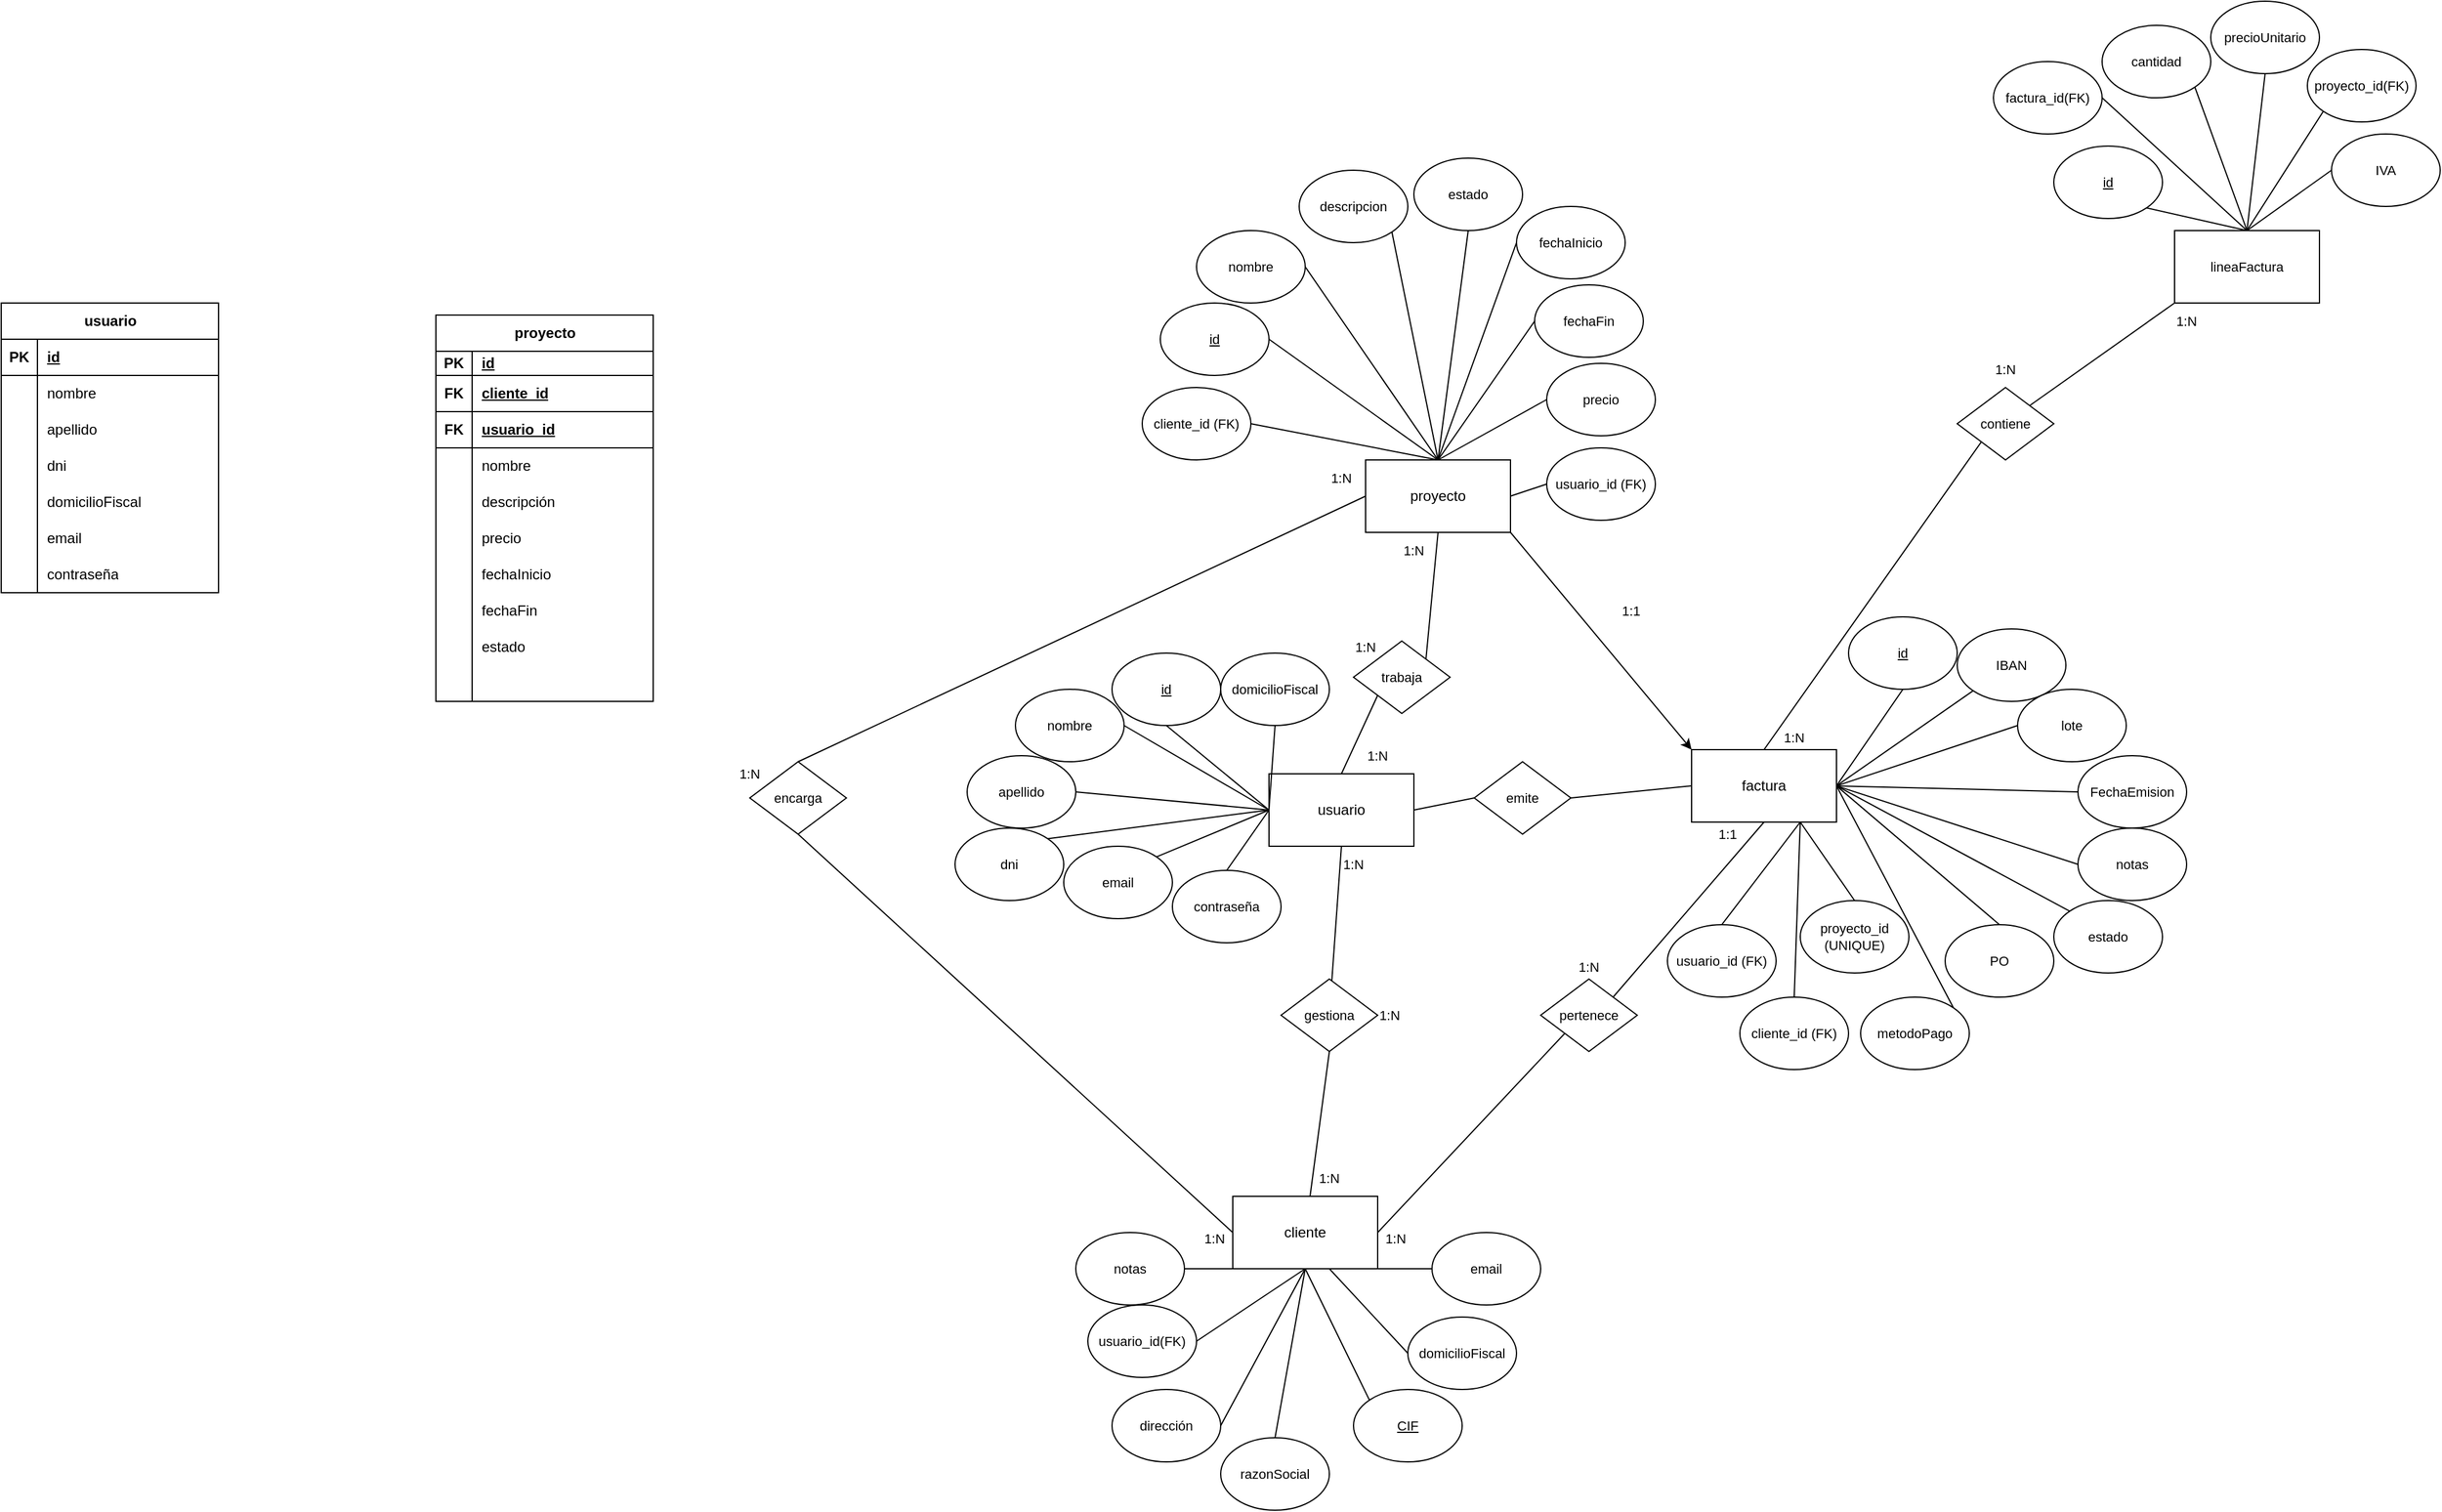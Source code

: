 <mxfile version="26.2.12">
  <diagram name="Página-1" id="tg1bXKzL8WJqyr-fZuM9">
    <mxGraphModel dx="3624" dy="2412" grid="1" gridSize="10" guides="1" tooltips="1" connect="1" arrows="1" fold="1" page="1" pageScale="1" pageWidth="827" pageHeight="1169" math="0" shadow="0">
      <root>
        <mxCell id="0" />
        <mxCell id="1" parent="0" />
        <mxCell id="wySccEfFA6jnKbdL9FhE-13" style="edgeStyle=none;shape=connector;rounded=0;orthogonalLoop=1;jettySize=auto;html=1;exitX=1;exitY=0;exitDx=0;exitDy=0;entryX=0;entryY=1;entryDx=0;entryDy=0;strokeColor=default;align=center;verticalAlign=middle;fontFamily=Helvetica;fontSize=11;fontColor=default;labelBackgroundColor=default;startFill=0;endArrow=none;" parent="1" source="wySccEfFA6jnKbdL9FhE-22" target="wySccEfFA6jnKbdL9FhE-12" edge="1">
          <mxGeometry relative="1" as="geometry" />
        </mxCell>
        <mxCell id="wySccEfFA6jnKbdL9FhE-77" style="edgeStyle=none;shape=connector;rounded=0;orthogonalLoop=1;jettySize=auto;html=1;exitX=0.5;exitY=0;exitDx=0;exitDy=0;entryX=0;entryY=1;entryDx=0;entryDy=0;strokeColor=default;align=center;verticalAlign=middle;fontFamily=Helvetica;fontSize=11;fontColor=default;labelBackgroundColor=default;startFill=0;endArrow=none;" parent="1" source="wySccEfFA6jnKbdL9FhE-1" target="wySccEfFA6jnKbdL9FhE-22" edge="1">
          <mxGeometry relative="1" as="geometry" />
        </mxCell>
        <mxCell id="wySccEfFA6jnKbdL9FhE-1" value="factura" style="rounded=0;whiteSpace=wrap;html=1;" parent="1" vertex="1">
          <mxGeometry x="480" y="170" width="120" height="60" as="geometry" />
        </mxCell>
        <mxCell id="vaAx-fihg_zt32gnWL-s-7" style="edgeStyle=none;shape=connector;rounded=0;orthogonalLoop=1;jettySize=auto;html=1;exitX=0.5;exitY=1;exitDx=0;exitDy=0;entryX=1;entryY=0.5;entryDx=0;entryDy=0;strokeColor=default;align=center;verticalAlign=middle;fontFamily=Helvetica;fontSize=11;fontColor=default;labelBackgroundColor=default;startFill=0;endArrow=none;" parent="1" source="wySccEfFA6jnKbdL9FhE-2" target="vaAx-fihg_zt32gnWL-s-5" edge="1">
          <mxGeometry relative="1" as="geometry" />
        </mxCell>
        <mxCell id="wySccEfFA6jnKbdL9FhE-2" value="cliente" style="rounded=0;whiteSpace=wrap;html=1;" parent="1" vertex="1">
          <mxGeometry x="100" y="540" width="120" height="60" as="geometry" />
        </mxCell>
        <mxCell id="wySccEfFA6jnKbdL9FhE-5" style="rounded=0;orthogonalLoop=1;jettySize=auto;html=1;exitX=1;exitY=0.5;exitDx=0;exitDy=0;entryX=0;entryY=0.5;entryDx=0;entryDy=0;endArrow=none;startFill=0;" parent="1" source="wySccEfFA6jnKbdL9FhE-17" target="wySccEfFA6jnKbdL9FhE-1" edge="1">
          <mxGeometry relative="1" as="geometry" />
        </mxCell>
        <mxCell id="wySccEfFA6jnKbdL9FhE-6" style="edgeStyle=none;shape=connector;rounded=0;orthogonalLoop=1;jettySize=auto;html=1;exitX=0.5;exitY=1;exitDx=0;exitDy=0;strokeColor=default;align=center;verticalAlign=middle;fontFamily=Helvetica;fontSize=11;fontColor=default;labelBackgroundColor=default;startFill=0;endArrow=none;" parent="1" source="wySccEfFA6jnKbdL9FhE-25" target="wySccEfFA6jnKbdL9FhE-2" edge="1">
          <mxGeometry relative="1" as="geometry" />
        </mxCell>
        <mxCell id="wySccEfFA6jnKbdL9FhE-3" value="usuario" style="rounded=0;whiteSpace=wrap;html=1;" parent="1" vertex="1">
          <mxGeometry x="130" y="190" width="120" height="60" as="geometry" />
        </mxCell>
        <mxCell id="wySccEfFA6jnKbdL9FhE-38" style="edgeStyle=none;shape=connector;rounded=0;orthogonalLoop=1;jettySize=auto;html=1;exitX=0.5;exitY=1;exitDx=0;exitDy=0;entryX=1;entryY=0;entryDx=0;entryDy=0;strokeColor=default;align=center;verticalAlign=middle;fontFamily=Helvetica;fontSize=11;fontColor=default;labelBackgroundColor=default;startFill=0;endArrow=none;" parent="1" source="wySccEfFA6jnKbdL9FhE-4" target="wySccEfFA6jnKbdL9FhE-27" edge="1">
          <mxGeometry relative="1" as="geometry" />
        </mxCell>
        <mxCell id="vaAx-fihg_zt32gnWL-s-1" style="rounded=0;orthogonalLoop=1;jettySize=auto;html=1;exitX=1;exitY=1;exitDx=0;exitDy=0;entryX=0;entryY=0;entryDx=0;entryDy=0;" parent="1" source="wySccEfFA6jnKbdL9FhE-4" target="wySccEfFA6jnKbdL9FhE-1" edge="1">
          <mxGeometry relative="1" as="geometry" />
        </mxCell>
        <mxCell id="vaAx-fihg_zt32gnWL-s-10" style="edgeStyle=none;shape=connector;rounded=0;orthogonalLoop=1;jettySize=auto;html=1;exitX=0.5;exitY=0;exitDx=0;exitDy=0;entryX=1;entryY=0.5;entryDx=0;entryDy=0;strokeColor=default;align=center;verticalAlign=middle;fontFamily=Helvetica;fontSize=11;fontColor=default;labelBackgroundColor=default;startFill=0;endArrow=none;" parent="1" source="wySccEfFA6jnKbdL9FhE-4" target="vaAx-fihg_zt32gnWL-s-8" edge="1">
          <mxGeometry relative="1" as="geometry" />
        </mxCell>
        <mxCell id="vaAx-fihg_zt32gnWL-s-12" style="edgeStyle=none;shape=connector;rounded=0;orthogonalLoop=1;jettySize=auto;html=1;exitX=1;exitY=0.5;exitDx=0;exitDy=0;entryX=0;entryY=0.5;entryDx=0;entryDy=0;strokeColor=default;align=center;verticalAlign=middle;fontFamily=Helvetica;fontSize=11;fontColor=default;labelBackgroundColor=default;startFill=0;endArrow=none;" parent="1" source="wySccEfFA6jnKbdL9FhE-4" target="vaAx-fihg_zt32gnWL-s-11" edge="1">
          <mxGeometry relative="1" as="geometry" />
        </mxCell>
        <mxCell id="wySccEfFA6jnKbdL9FhE-4" value="proyecto" style="rounded=0;whiteSpace=wrap;html=1;" parent="1" vertex="1">
          <mxGeometry x="210" y="-70" width="120" height="60" as="geometry" />
        </mxCell>
        <mxCell id="wySccEfFA6jnKbdL9FhE-12" value="lineaFactura" style="rounded=0;whiteSpace=wrap;html=1;fontFamily=Helvetica;fontSize=11;fontColor=default;labelBackgroundColor=default;" parent="1" vertex="1">
          <mxGeometry x="880" y="-260" width="120" height="60" as="geometry" />
        </mxCell>
        <mxCell id="wySccEfFA6jnKbdL9FhE-23" style="edgeStyle=none;shape=connector;rounded=0;orthogonalLoop=1;jettySize=auto;html=1;exitX=0.5;exitY=0;exitDx=0;exitDy=0;entryX=0;entryY=0.5;entryDx=0;entryDy=0;strokeColor=default;align=center;verticalAlign=middle;fontFamily=Helvetica;fontSize=11;fontColor=default;labelBackgroundColor=default;startFill=0;endArrow=none;" parent="1" source="wySccEfFA6jnKbdL9FhE-20" target="wySccEfFA6jnKbdL9FhE-4" edge="1">
          <mxGeometry relative="1" as="geometry" />
        </mxCell>
        <mxCell id="wySccEfFA6jnKbdL9FhE-24" style="edgeStyle=none;shape=connector;rounded=0;orthogonalLoop=1;jettySize=auto;html=1;exitX=0.5;exitY=1;exitDx=0;exitDy=0;entryX=0;entryY=0.5;entryDx=0;entryDy=0;strokeColor=default;align=center;verticalAlign=middle;fontFamily=Helvetica;fontSize=11;fontColor=default;labelBackgroundColor=default;startFill=0;endArrow=none;" parent="1" source="wySccEfFA6jnKbdL9FhE-20" target="wySccEfFA6jnKbdL9FhE-2" edge="1">
          <mxGeometry relative="1" as="geometry" />
        </mxCell>
        <mxCell id="wySccEfFA6jnKbdL9FhE-20" value="encarga" style="rhombus;whiteSpace=wrap;html=1;fontFamily=Helvetica;fontSize=11;fontColor=default;labelBackgroundColor=default;" parent="1" vertex="1">
          <mxGeometry x="-300" y="180" width="80" height="60" as="geometry" />
        </mxCell>
        <mxCell id="wySccEfFA6jnKbdL9FhE-26" value="" style="edgeStyle=none;shape=connector;rounded=0;orthogonalLoop=1;jettySize=auto;html=1;exitX=0.5;exitY=1;exitDx=0;exitDy=0;strokeColor=default;align=center;verticalAlign=middle;fontFamily=Helvetica;fontSize=11;fontColor=default;labelBackgroundColor=default;startFill=0;endArrow=none;" parent="1" source="wySccEfFA6jnKbdL9FhE-3" target="wySccEfFA6jnKbdL9FhE-25" edge="1">
          <mxGeometry relative="1" as="geometry">
            <mxPoint x="220" y="210" as="sourcePoint" />
            <mxPoint x="159" y="420" as="targetPoint" />
          </mxGeometry>
        </mxCell>
        <mxCell id="wySccEfFA6jnKbdL9FhE-25" value="gestiona" style="rhombus;whiteSpace=wrap;html=1;fontFamily=Helvetica;fontSize=11;fontColor=default;labelBackgroundColor=default;" parent="1" vertex="1">
          <mxGeometry x="140" y="360" width="80" height="60" as="geometry" />
        </mxCell>
        <mxCell id="wySccEfFA6jnKbdL9FhE-39" style="edgeStyle=none;shape=connector;rounded=0;orthogonalLoop=1;jettySize=auto;html=1;exitX=0;exitY=1;exitDx=0;exitDy=0;entryX=0.5;entryY=0;entryDx=0;entryDy=0;strokeColor=default;align=center;verticalAlign=middle;fontFamily=Helvetica;fontSize=11;fontColor=default;labelBackgroundColor=default;startFill=0;endArrow=none;" parent="1" source="wySccEfFA6jnKbdL9FhE-27" target="wySccEfFA6jnKbdL9FhE-3" edge="1">
          <mxGeometry relative="1" as="geometry" />
        </mxCell>
        <mxCell id="wySccEfFA6jnKbdL9FhE-27" value="trabaja" style="rhombus;whiteSpace=wrap;html=1;fontFamily=Helvetica;fontSize=11;fontColor=default;labelBackgroundColor=default;" parent="1" vertex="1">
          <mxGeometry x="200" y="80" width="80" height="60" as="geometry" />
        </mxCell>
        <mxCell id="wySccEfFA6jnKbdL9FhE-29" value="" style="rounded=0;orthogonalLoop=1;jettySize=auto;html=1;exitX=1;exitY=0.5;exitDx=0;exitDy=0;entryX=0;entryY=0.5;entryDx=0;entryDy=0;endArrow=none;startFill=0;" parent="1" source="wySccEfFA6jnKbdL9FhE-3" target="wySccEfFA6jnKbdL9FhE-17" edge="1">
          <mxGeometry relative="1" as="geometry">
            <mxPoint x="250" y="180" as="sourcePoint" />
            <mxPoint x="450" y="190" as="targetPoint" />
          </mxGeometry>
        </mxCell>
        <mxCell id="wySccEfFA6jnKbdL9FhE-17" value="emite" style="rhombus;whiteSpace=wrap;html=1;fontFamily=Helvetica;fontSize=11;fontColor=default;labelBackgroundColor=default;" parent="1" vertex="1">
          <mxGeometry x="300" y="180" width="80" height="60" as="geometry" />
        </mxCell>
        <mxCell id="wySccEfFA6jnKbdL9FhE-34" style="edgeStyle=none;shape=connector;rounded=0;orthogonalLoop=1;jettySize=auto;html=1;exitX=0;exitY=1;exitDx=0;exitDy=0;entryX=1;entryY=0.5;entryDx=0;entryDy=0;strokeColor=default;align=center;verticalAlign=middle;fontFamily=Helvetica;fontSize=11;fontColor=default;labelBackgroundColor=default;startFill=0;endArrow=none;" parent="1" source="wySccEfFA6jnKbdL9FhE-18" target="wySccEfFA6jnKbdL9FhE-2" edge="1">
          <mxGeometry relative="1" as="geometry" />
        </mxCell>
        <mxCell id="wySccEfFA6jnKbdL9FhE-35" style="edgeStyle=none;shape=connector;rounded=0;orthogonalLoop=1;jettySize=auto;html=1;exitX=1;exitY=0;exitDx=0;exitDy=0;entryX=0.5;entryY=1;entryDx=0;entryDy=0;strokeColor=default;align=center;verticalAlign=middle;fontFamily=Helvetica;fontSize=11;fontColor=default;labelBackgroundColor=default;startFill=0;endArrow=none;" parent="1" source="wySccEfFA6jnKbdL9FhE-18" target="wySccEfFA6jnKbdL9FhE-1" edge="1">
          <mxGeometry relative="1" as="geometry" />
        </mxCell>
        <mxCell id="wySccEfFA6jnKbdL9FhE-18" value="pertenece" style="rhombus;whiteSpace=wrap;html=1;fontFamily=Helvetica;fontSize=11;fontColor=default;labelBackgroundColor=default;" parent="1" vertex="1">
          <mxGeometry x="355" y="360" width="80" height="60" as="geometry" />
        </mxCell>
        <mxCell id="wySccEfFA6jnKbdL9FhE-22" value="contiene" style="rhombus;whiteSpace=wrap;html=1;fontFamily=Helvetica;fontSize=11;fontColor=default;labelBackgroundColor=default;" parent="1" vertex="1">
          <mxGeometry x="700" y="-130" width="80" height="60" as="geometry" />
        </mxCell>
        <mxCell id="wySccEfFA6jnKbdL9FhE-55" style="edgeStyle=none;shape=connector;rounded=0;orthogonalLoop=1;jettySize=auto;html=1;exitX=1;exitY=0.5;exitDx=0;exitDy=0;entryX=0.5;entryY=0;entryDx=0;entryDy=0;strokeColor=default;align=center;verticalAlign=middle;fontFamily=Helvetica;fontSize=11;fontColor=default;labelBackgroundColor=default;startFill=0;endArrow=none;" parent="1" source="wySccEfFA6jnKbdL9FhE-41" target="wySccEfFA6jnKbdL9FhE-4" edge="1">
          <mxGeometry relative="1" as="geometry" />
        </mxCell>
        <mxCell id="wySccEfFA6jnKbdL9FhE-41" value="&lt;u&gt;id&lt;/u&gt;" style="ellipse;whiteSpace=wrap;html=1;fontFamily=Helvetica;fontSize=11;fontColor=default;labelBackgroundColor=default;" parent="1" vertex="1">
          <mxGeometry x="40" y="-200" width="90" height="60" as="geometry" />
        </mxCell>
        <mxCell id="wySccEfFA6jnKbdL9FhE-50" style="edgeStyle=none;shape=connector;rounded=0;orthogonalLoop=1;jettySize=auto;html=1;exitX=1;exitY=0.5;exitDx=0;exitDy=0;entryX=0.5;entryY=0;entryDx=0;entryDy=0;strokeColor=default;align=center;verticalAlign=middle;fontFamily=Helvetica;fontSize=11;fontColor=default;labelBackgroundColor=default;startFill=0;endArrow=none;" parent="1" source="wySccEfFA6jnKbdL9FhE-42" target="wySccEfFA6jnKbdL9FhE-4" edge="1">
          <mxGeometry relative="1" as="geometry" />
        </mxCell>
        <mxCell id="wySccEfFA6jnKbdL9FhE-42" value="nombre" style="ellipse;whiteSpace=wrap;html=1;fontFamily=Helvetica;fontSize=11;fontColor=default;labelBackgroundColor=default;" parent="1" vertex="1">
          <mxGeometry x="70" y="-260" width="90" height="60" as="geometry" />
        </mxCell>
        <mxCell id="wySccEfFA6jnKbdL9FhE-49" style="edgeStyle=none;shape=connector;rounded=0;orthogonalLoop=1;jettySize=auto;html=1;exitX=1;exitY=1;exitDx=0;exitDy=0;strokeColor=default;align=center;verticalAlign=middle;fontFamily=Helvetica;fontSize=11;fontColor=default;labelBackgroundColor=default;startFill=0;endArrow=none;" parent="1" source="wySccEfFA6jnKbdL9FhE-43" edge="1">
          <mxGeometry relative="1" as="geometry">
            <mxPoint x="270" y="-70" as="targetPoint" />
          </mxGeometry>
        </mxCell>
        <mxCell id="wySccEfFA6jnKbdL9FhE-43" value="descripcion" style="ellipse;whiteSpace=wrap;html=1;fontFamily=Helvetica;fontSize=11;fontColor=default;labelBackgroundColor=default;" parent="1" vertex="1">
          <mxGeometry x="155" y="-310" width="90" height="60" as="geometry" />
        </mxCell>
        <mxCell id="wySccEfFA6jnKbdL9FhE-48" style="edgeStyle=none;shape=connector;rounded=0;orthogonalLoop=1;jettySize=auto;html=1;exitX=0.5;exitY=1;exitDx=0;exitDy=0;entryX=0.5;entryY=0;entryDx=0;entryDy=0;strokeColor=default;align=center;verticalAlign=middle;fontFamily=Helvetica;fontSize=11;fontColor=default;labelBackgroundColor=default;startFill=0;endArrow=none;" parent="1" source="wySccEfFA6jnKbdL9FhE-44" target="wySccEfFA6jnKbdL9FhE-4" edge="1">
          <mxGeometry relative="1" as="geometry" />
        </mxCell>
        <mxCell id="wySccEfFA6jnKbdL9FhE-44" value="estado" style="ellipse;whiteSpace=wrap;html=1;fontFamily=Helvetica;fontSize=11;fontColor=default;labelBackgroundColor=default;" parent="1" vertex="1">
          <mxGeometry x="250" y="-320" width="90" height="60" as="geometry" />
        </mxCell>
        <mxCell id="wySccEfFA6jnKbdL9FhE-51" style="edgeStyle=none;shape=connector;rounded=0;orthogonalLoop=1;jettySize=auto;html=1;exitX=0;exitY=0.5;exitDx=0;exitDy=0;entryX=0.5;entryY=0;entryDx=0;entryDy=0;strokeColor=default;align=center;verticalAlign=middle;fontFamily=Helvetica;fontSize=11;fontColor=default;labelBackgroundColor=default;startFill=0;endArrow=none;" parent="1" source="wySccEfFA6jnKbdL9FhE-45" target="wySccEfFA6jnKbdL9FhE-4" edge="1">
          <mxGeometry relative="1" as="geometry" />
        </mxCell>
        <mxCell id="wySccEfFA6jnKbdL9FhE-45" value="fechaInicio" style="ellipse;whiteSpace=wrap;html=1;fontFamily=Helvetica;fontSize=11;fontColor=default;labelBackgroundColor=default;" parent="1" vertex="1">
          <mxGeometry x="335" y="-280" width="90" height="60" as="geometry" />
        </mxCell>
        <mxCell id="wySccEfFA6jnKbdL9FhE-52" style="edgeStyle=none;shape=connector;rounded=0;orthogonalLoop=1;jettySize=auto;html=1;exitX=0;exitY=0.5;exitDx=0;exitDy=0;entryX=0.5;entryY=0;entryDx=0;entryDy=0;strokeColor=default;align=center;verticalAlign=middle;fontFamily=Helvetica;fontSize=11;fontColor=default;labelBackgroundColor=default;startFill=0;endArrow=none;" parent="1" source="wySccEfFA6jnKbdL9FhE-46" target="wySccEfFA6jnKbdL9FhE-4" edge="1">
          <mxGeometry relative="1" as="geometry" />
        </mxCell>
        <mxCell id="wySccEfFA6jnKbdL9FhE-46" value="fechaFin" style="ellipse;whiteSpace=wrap;html=1;fontFamily=Helvetica;fontSize=11;fontColor=default;labelBackgroundColor=default;" parent="1" vertex="1">
          <mxGeometry x="350" y="-215" width="90" height="60" as="geometry" />
        </mxCell>
        <mxCell id="wySccEfFA6jnKbdL9FhE-54" style="edgeStyle=none;shape=connector;rounded=0;orthogonalLoop=1;jettySize=auto;html=1;exitX=0;exitY=0.5;exitDx=0;exitDy=0;entryX=0.5;entryY=0;entryDx=0;entryDy=0;strokeColor=default;align=center;verticalAlign=middle;fontFamily=Helvetica;fontSize=11;fontColor=default;labelBackgroundColor=default;startFill=0;endArrow=none;" parent="1" source="wySccEfFA6jnKbdL9FhE-47" target="wySccEfFA6jnKbdL9FhE-4" edge="1">
          <mxGeometry relative="1" as="geometry" />
        </mxCell>
        <mxCell id="wySccEfFA6jnKbdL9FhE-47" value="precio" style="ellipse;whiteSpace=wrap;html=1;fontFamily=Helvetica;fontSize=11;fontColor=default;labelBackgroundColor=default;" parent="1" vertex="1">
          <mxGeometry x="360" y="-150" width="90" height="60" as="geometry" />
        </mxCell>
        <mxCell id="wySccEfFA6jnKbdL9FhE-62" style="edgeStyle=none;shape=connector;rounded=0;orthogonalLoop=1;jettySize=auto;html=1;exitX=0.5;exitY=1;exitDx=0;exitDy=0;entryX=0;entryY=0.5;entryDx=0;entryDy=0;strokeColor=default;align=center;verticalAlign=middle;fontFamily=Helvetica;fontSize=11;fontColor=default;labelBackgroundColor=default;startFill=0;endArrow=none;" parent="1" source="wySccEfFA6jnKbdL9FhE-56" target="wySccEfFA6jnKbdL9FhE-3" edge="1">
          <mxGeometry relative="1" as="geometry" />
        </mxCell>
        <mxCell id="wySccEfFA6jnKbdL9FhE-56" value="&lt;u&gt;id&lt;/u&gt;" style="ellipse;whiteSpace=wrap;html=1;fontFamily=Helvetica;fontSize=11;fontColor=default;labelBackgroundColor=default;" parent="1" vertex="1">
          <mxGeometry y="90" width="90" height="60" as="geometry" />
        </mxCell>
        <mxCell id="wySccEfFA6jnKbdL9FhE-63" style="edgeStyle=none;shape=connector;rounded=0;orthogonalLoop=1;jettySize=auto;html=1;exitX=1;exitY=0.5;exitDx=0;exitDy=0;entryX=0;entryY=0.5;entryDx=0;entryDy=0;strokeColor=default;align=center;verticalAlign=middle;fontFamily=Helvetica;fontSize=11;fontColor=default;labelBackgroundColor=default;startFill=0;endArrow=none;" parent="1" source="wySccEfFA6jnKbdL9FhE-57" target="wySccEfFA6jnKbdL9FhE-3" edge="1">
          <mxGeometry relative="1" as="geometry" />
        </mxCell>
        <mxCell id="wySccEfFA6jnKbdL9FhE-57" value="nombre" style="ellipse;whiteSpace=wrap;html=1;fontFamily=Helvetica;fontSize=11;fontColor=default;labelBackgroundColor=default;" parent="1" vertex="1">
          <mxGeometry x="-80" y="120" width="90" height="60" as="geometry" />
        </mxCell>
        <mxCell id="wySccEfFA6jnKbdL9FhE-64" style="edgeStyle=none;shape=connector;rounded=0;orthogonalLoop=1;jettySize=auto;html=1;exitX=1;exitY=0.5;exitDx=0;exitDy=0;entryX=0;entryY=0.5;entryDx=0;entryDy=0;strokeColor=default;align=center;verticalAlign=middle;fontFamily=Helvetica;fontSize=11;fontColor=default;labelBackgroundColor=default;startFill=0;endArrow=none;" parent="1" source="wySccEfFA6jnKbdL9FhE-58" target="wySccEfFA6jnKbdL9FhE-3" edge="1">
          <mxGeometry relative="1" as="geometry" />
        </mxCell>
        <mxCell id="wySccEfFA6jnKbdL9FhE-58" value="apellido" style="ellipse;whiteSpace=wrap;html=1;fontFamily=Helvetica;fontSize=11;fontColor=default;labelBackgroundColor=default;" parent="1" vertex="1">
          <mxGeometry x="-120" y="175" width="90" height="60" as="geometry" />
        </mxCell>
        <mxCell id="wySccEfFA6jnKbdL9FhE-65" style="edgeStyle=none;shape=connector;rounded=0;orthogonalLoop=1;jettySize=auto;html=1;exitX=1;exitY=0;exitDx=0;exitDy=0;entryX=0;entryY=0.5;entryDx=0;entryDy=0;strokeColor=default;align=center;verticalAlign=middle;fontFamily=Helvetica;fontSize=11;fontColor=default;labelBackgroundColor=default;startFill=0;endArrow=none;" parent="1" source="wySccEfFA6jnKbdL9FhE-59" target="wySccEfFA6jnKbdL9FhE-3" edge="1">
          <mxGeometry relative="1" as="geometry" />
        </mxCell>
        <mxCell id="wySccEfFA6jnKbdL9FhE-59" value="email" style="ellipse;whiteSpace=wrap;html=1;fontFamily=Helvetica;fontSize=11;fontColor=default;labelBackgroundColor=default;" parent="1" vertex="1">
          <mxGeometry x="-40" y="250" width="90" height="60" as="geometry" />
        </mxCell>
        <mxCell id="wySccEfFA6jnKbdL9FhE-66" style="edgeStyle=none;shape=connector;rounded=0;orthogonalLoop=1;jettySize=auto;html=1;exitX=0.5;exitY=0;exitDx=0;exitDy=0;strokeColor=default;align=center;verticalAlign=middle;fontFamily=Helvetica;fontSize=11;fontColor=default;labelBackgroundColor=default;startFill=0;endArrow=none;" parent="1" source="wySccEfFA6jnKbdL9FhE-60" edge="1">
          <mxGeometry relative="1" as="geometry">
            <mxPoint x="130" y="220" as="targetPoint" />
          </mxGeometry>
        </mxCell>
        <mxCell id="wySccEfFA6jnKbdL9FhE-60" value="contraseña" style="ellipse;whiteSpace=wrap;html=1;fontFamily=Helvetica;fontSize=11;fontColor=default;labelBackgroundColor=default;" parent="1" vertex="1">
          <mxGeometry x="50" y="270" width="90" height="60" as="geometry" />
        </mxCell>
        <mxCell id="vaAx-fihg_zt32gnWL-s-18" style="edgeStyle=none;shape=connector;rounded=0;orthogonalLoop=1;jettySize=auto;html=1;exitX=0;exitY=0;exitDx=0;exitDy=0;strokeColor=default;align=center;verticalAlign=middle;fontFamily=Helvetica;fontSize=11;fontColor=default;labelBackgroundColor=default;startFill=0;endArrow=none;" parent="1" source="wySccEfFA6jnKbdL9FhE-67" edge="1">
          <mxGeometry relative="1" as="geometry">
            <mxPoint x="160" y="600" as="targetPoint" />
          </mxGeometry>
        </mxCell>
        <mxCell id="wySccEfFA6jnKbdL9FhE-67" value="&lt;u&gt;CIF&lt;/u&gt;" style="ellipse;whiteSpace=wrap;html=1;fontFamily=Helvetica;fontSize=11;fontColor=default;labelBackgroundColor=default;" parent="1" vertex="1">
          <mxGeometry x="200" y="700" width="90" height="60" as="geometry" />
        </mxCell>
        <mxCell id="wySccEfFA6jnKbdL9FhE-69" style="edgeStyle=none;shape=connector;rounded=0;orthogonalLoop=1;jettySize=auto;html=1;exitX=0.5;exitY=1;exitDx=0;exitDy=0;strokeColor=default;align=center;verticalAlign=middle;fontFamily=Helvetica;fontSize=11;fontColor=default;labelBackgroundColor=default;startFill=0;endArrow=none;" parent="1" source="wySccEfFA6jnKbdL9FhE-68" edge="1">
          <mxGeometry relative="1" as="geometry">
            <mxPoint x="130" y="220" as="targetPoint" />
          </mxGeometry>
        </mxCell>
        <mxCell id="wySccEfFA6jnKbdL9FhE-68" value="domicilioFiscal" style="ellipse;whiteSpace=wrap;html=1;fontFamily=Helvetica;fontSize=11;fontColor=default;labelBackgroundColor=default;" parent="1" vertex="1">
          <mxGeometry x="90" y="90" width="90" height="60" as="geometry" />
        </mxCell>
        <mxCell id="wySccEfFA6jnKbdL9FhE-72" style="edgeStyle=none;shape=connector;rounded=0;orthogonalLoop=1;jettySize=auto;html=1;exitX=0.5;exitY=0;exitDx=0;exitDy=0;entryX=0.5;entryY=1;entryDx=0;entryDy=0;strokeColor=default;align=center;verticalAlign=middle;fontFamily=Helvetica;fontSize=11;fontColor=default;labelBackgroundColor=default;startFill=0;endArrow=none;" parent="1" source="wySccEfFA6jnKbdL9FhE-70" target="wySccEfFA6jnKbdL9FhE-2" edge="1">
          <mxGeometry relative="1" as="geometry" />
        </mxCell>
        <mxCell id="wySccEfFA6jnKbdL9FhE-70" value="razonSocial" style="ellipse;whiteSpace=wrap;html=1;fontFamily=Helvetica;fontSize=11;fontColor=default;labelBackgroundColor=default;" parent="1" vertex="1">
          <mxGeometry x="90" y="740" width="90" height="60" as="geometry" />
        </mxCell>
        <mxCell id="vaAx-fihg_zt32gnWL-s-17" style="edgeStyle=none;shape=connector;rounded=0;orthogonalLoop=1;jettySize=auto;html=1;exitX=0;exitY=0.5;exitDx=0;exitDy=0;strokeColor=default;align=center;verticalAlign=middle;fontFamily=Helvetica;fontSize=11;fontColor=default;labelBackgroundColor=default;startFill=0;endArrow=none;" parent="1" source="wySccEfFA6jnKbdL9FhE-71" edge="1">
          <mxGeometry relative="1" as="geometry">
            <mxPoint x="180" y="600" as="targetPoint" />
          </mxGeometry>
        </mxCell>
        <mxCell id="wySccEfFA6jnKbdL9FhE-71" value="domicilioFiscal" style="ellipse;whiteSpace=wrap;html=1;fontFamily=Helvetica;fontSize=11;fontColor=default;labelBackgroundColor=default;" parent="1" vertex="1">
          <mxGeometry x="245" y="640" width="90" height="60" as="geometry" />
        </mxCell>
        <mxCell id="wySccEfFA6jnKbdL9FhE-85" style="edgeStyle=none;shape=connector;rounded=0;orthogonalLoop=1;jettySize=auto;html=1;exitX=0.5;exitY=1;exitDx=0;exitDy=0;entryX=1;entryY=0.5;entryDx=0;entryDy=0;strokeColor=default;align=center;verticalAlign=middle;fontFamily=Helvetica;fontSize=11;fontColor=default;labelBackgroundColor=default;startFill=0;endArrow=none;" parent="1" source="wySccEfFA6jnKbdL9FhE-76" target="wySccEfFA6jnKbdL9FhE-1" edge="1">
          <mxGeometry relative="1" as="geometry" />
        </mxCell>
        <mxCell id="wySccEfFA6jnKbdL9FhE-76" value="&lt;u&gt;id&lt;/u&gt;" style="ellipse;whiteSpace=wrap;html=1;fontFamily=Helvetica;fontSize=11;fontColor=default;labelBackgroundColor=default;" parent="1" vertex="1">
          <mxGeometry x="610" y="60" width="90" height="60" as="geometry" />
        </mxCell>
        <mxCell id="wySccEfFA6jnKbdL9FhE-86" style="edgeStyle=none;shape=connector;rounded=0;orthogonalLoop=1;jettySize=auto;html=1;exitX=0;exitY=1;exitDx=0;exitDy=0;entryX=1;entryY=0.5;entryDx=0;entryDy=0;strokeColor=default;align=center;verticalAlign=middle;fontFamily=Helvetica;fontSize=11;fontColor=default;labelBackgroundColor=default;startFill=0;endArrow=none;" parent="1" source="wySccEfFA6jnKbdL9FhE-78" target="wySccEfFA6jnKbdL9FhE-1" edge="1">
          <mxGeometry relative="1" as="geometry" />
        </mxCell>
        <mxCell id="wySccEfFA6jnKbdL9FhE-78" value="IBAN" style="ellipse;whiteSpace=wrap;html=1;fontFamily=Helvetica;fontSize=11;fontColor=default;labelBackgroundColor=default;" parent="1" vertex="1">
          <mxGeometry x="700" y="70" width="90" height="60" as="geometry" />
        </mxCell>
        <mxCell id="wySccEfFA6jnKbdL9FhE-87" style="edgeStyle=none;shape=connector;rounded=0;orthogonalLoop=1;jettySize=auto;html=1;exitX=0;exitY=0.5;exitDx=0;exitDy=0;entryX=1;entryY=0.5;entryDx=0;entryDy=0;strokeColor=default;align=center;verticalAlign=middle;fontFamily=Helvetica;fontSize=11;fontColor=default;labelBackgroundColor=default;startFill=0;endArrow=none;" parent="1" source="wySccEfFA6jnKbdL9FhE-79" target="wySccEfFA6jnKbdL9FhE-1" edge="1">
          <mxGeometry relative="1" as="geometry" />
        </mxCell>
        <mxCell id="wySccEfFA6jnKbdL9FhE-79" value="lote" style="ellipse;whiteSpace=wrap;html=1;fontFamily=Helvetica;fontSize=11;fontColor=default;labelBackgroundColor=default;" parent="1" vertex="1">
          <mxGeometry x="750" y="120" width="90" height="60" as="geometry" />
        </mxCell>
        <mxCell id="wySccEfFA6jnKbdL9FhE-88" style="edgeStyle=none;shape=connector;rounded=0;orthogonalLoop=1;jettySize=auto;html=1;exitX=0;exitY=0.5;exitDx=0;exitDy=0;entryX=1;entryY=0.5;entryDx=0;entryDy=0;strokeColor=default;align=center;verticalAlign=middle;fontFamily=Helvetica;fontSize=11;fontColor=default;labelBackgroundColor=default;startFill=0;endArrow=none;" parent="1" source="wySccEfFA6jnKbdL9FhE-80" target="wySccEfFA6jnKbdL9FhE-1" edge="1">
          <mxGeometry relative="1" as="geometry" />
        </mxCell>
        <mxCell id="wySccEfFA6jnKbdL9FhE-80" value="FechaEmision" style="ellipse;whiteSpace=wrap;html=1;fontFamily=Helvetica;fontSize=11;fontColor=default;labelBackgroundColor=default;" parent="1" vertex="1">
          <mxGeometry x="800" y="175" width="90" height="60" as="geometry" />
        </mxCell>
        <mxCell id="wySccEfFA6jnKbdL9FhE-91" style="edgeStyle=none;shape=connector;rounded=0;orthogonalLoop=1;jettySize=auto;html=1;exitX=0;exitY=0;exitDx=0;exitDy=0;entryX=1;entryY=0.5;entryDx=0;entryDy=0;strokeColor=default;align=center;verticalAlign=middle;fontFamily=Helvetica;fontSize=11;fontColor=default;labelBackgroundColor=default;startFill=0;endArrow=none;" parent="1" source="wySccEfFA6jnKbdL9FhE-81" target="wySccEfFA6jnKbdL9FhE-1" edge="1">
          <mxGeometry relative="1" as="geometry" />
        </mxCell>
        <mxCell id="wySccEfFA6jnKbdL9FhE-81" value="estado" style="ellipse;whiteSpace=wrap;html=1;fontFamily=Helvetica;fontSize=11;fontColor=default;labelBackgroundColor=default;" parent="1" vertex="1">
          <mxGeometry x="780" y="295" width="90" height="60" as="geometry" />
        </mxCell>
        <mxCell id="wySccEfFA6jnKbdL9FhE-93" style="edgeStyle=none;shape=connector;rounded=0;orthogonalLoop=1;jettySize=auto;html=1;exitX=1;exitY=0;exitDx=0;exitDy=0;entryX=1;entryY=0.5;entryDx=0;entryDy=0;strokeColor=default;align=center;verticalAlign=middle;fontFamily=Helvetica;fontSize=11;fontColor=default;labelBackgroundColor=default;startFill=0;endArrow=none;" parent="1" source="wySccEfFA6jnKbdL9FhE-82" target="wySccEfFA6jnKbdL9FhE-1" edge="1">
          <mxGeometry relative="1" as="geometry" />
        </mxCell>
        <mxCell id="wySccEfFA6jnKbdL9FhE-82" value="metodoPago" style="ellipse;whiteSpace=wrap;html=1;fontFamily=Helvetica;fontSize=11;fontColor=default;labelBackgroundColor=default;" parent="1" vertex="1">
          <mxGeometry x="620" y="375" width="90" height="60" as="geometry" />
        </mxCell>
        <mxCell id="wySccEfFA6jnKbdL9FhE-92" style="edgeStyle=none;shape=connector;rounded=0;orthogonalLoop=1;jettySize=auto;html=1;exitX=0.5;exitY=0;exitDx=0;exitDy=0;entryX=1;entryY=0.5;entryDx=0;entryDy=0;strokeColor=default;align=center;verticalAlign=middle;fontFamily=Helvetica;fontSize=11;fontColor=default;labelBackgroundColor=default;startFill=0;endArrow=none;" parent="1" source="wySccEfFA6jnKbdL9FhE-83" target="wySccEfFA6jnKbdL9FhE-1" edge="1">
          <mxGeometry relative="1" as="geometry" />
        </mxCell>
        <mxCell id="wySccEfFA6jnKbdL9FhE-83" value="PO" style="ellipse;whiteSpace=wrap;html=1;fontFamily=Helvetica;fontSize=11;fontColor=default;labelBackgroundColor=default;" parent="1" vertex="1">
          <mxGeometry x="690" y="315" width="90" height="60" as="geometry" />
        </mxCell>
        <mxCell id="wySccEfFA6jnKbdL9FhE-89" style="edgeStyle=none;shape=connector;rounded=0;orthogonalLoop=1;jettySize=auto;html=1;exitX=0;exitY=0.5;exitDx=0;exitDy=0;entryX=1;entryY=0.5;entryDx=0;entryDy=0;strokeColor=default;align=center;verticalAlign=middle;fontFamily=Helvetica;fontSize=11;fontColor=default;labelBackgroundColor=default;startFill=0;endArrow=none;" parent="1" source="wySccEfFA6jnKbdL9FhE-84" target="wySccEfFA6jnKbdL9FhE-1" edge="1">
          <mxGeometry relative="1" as="geometry" />
        </mxCell>
        <mxCell id="wySccEfFA6jnKbdL9FhE-84" value="notas" style="ellipse;whiteSpace=wrap;html=1;fontFamily=Helvetica;fontSize=11;fontColor=default;labelBackgroundColor=default;" parent="1" vertex="1">
          <mxGeometry x="800" y="235" width="90" height="60" as="geometry" />
        </mxCell>
        <mxCell id="wySccEfFA6jnKbdL9FhE-97" style="edgeStyle=none;shape=connector;rounded=0;orthogonalLoop=1;jettySize=auto;html=1;exitX=0;exitY=0.5;exitDx=0;exitDy=0;strokeColor=default;align=center;verticalAlign=middle;fontFamily=Helvetica;fontSize=11;fontColor=default;labelBackgroundColor=default;startFill=0;endArrow=none;" parent="1" source="wySccEfFA6jnKbdL9FhE-94" edge="1">
          <mxGeometry relative="1" as="geometry">
            <mxPoint x="160" y="600" as="targetPoint" />
          </mxGeometry>
        </mxCell>
        <mxCell id="wySccEfFA6jnKbdL9FhE-94" value="email" style="ellipse;whiteSpace=wrap;html=1;fontFamily=Helvetica;fontSize=11;fontColor=default;labelBackgroundColor=default;" parent="1" vertex="1">
          <mxGeometry x="265" y="570" width="90" height="60" as="geometry" />
        </mxCell>
        <mxCell id="wySccEfFA6jnKbdL9FhE-96" style="edgeStyle=none;shape=connector;rounded=0;orthogonalLoop=1;jettySize=auto;html=1;exitX=1;exitY=0.5;exitDx=0;exitDy=0;entryX=0.5;entryY=1;entryDx=0;entryDy=0;strokeColor=default;align=center;verticalAlign=middle;fontFamily=Helvetica;fontSize=11;fontColor=default;labelBackgroundColor=default;startFill=0;endArrow=none;" parent="1" source="wySccEfFA6jnKbdL9FhE-95" target="wySccEfFA6jnKbdL9FhE-2" edge="1">
          <mxGeometry relative="1" as="geometry" />
        </mxCell>
        <mxCell id="wySccEfFA6jnKbdL9FhE-95" value="dirección" style="ellipse;whiteSpace=wrap;html=1;fontFamily=Helvetica;fontSize=11;fontColor=default;labelBackgroundColor=default;" parent="1" vertex="1">
          <mxGeometry y="700" width="90" height="60" as="geometry" />
        </mxCell>
        <mxCell id="wySccEfFA6jnKbdL9FhE-102" style="edgeStyle=none;shape=connector;rounded=0;orthogonalLoop=1;jettySize=auto;html=1;exitX=1;exitY=1;exitDx=0;exitDy=0;entryX=0.5;entryY=0;entryDx=0;entryDy=0;strokeColor=default;align=center;verticalAlign=middle;fontFamily=Helvetica;fontSize=11;fontColor=default;labelBackgroundColor=default;startFill=0;endArrow=none;" parent="1" source="wySccEfFA6jnKbdL9FhE-99" target="wySccEfFA6jnKbdL9FhE-12" edge="1">
          <mxGeometry relative="1" as="geometry" />
        </mxCell>
        <mxCell id="wySccEfFA6jnKbdL9FhE-99" value="&lt;u&gt;id&lt;/u&gt;" style="ellipse;whiteSpace=wrap;html=1;fontFamily=Helvetica;fontSize=11;fontColor=default;labelBackgroundColor=default;" parent="1" vertex="1">
          <mxGeometry x="780" y="-330" width="90" height="60" as="geometry" />
        </mxCell>
        <mxCell id="wySccEfFA6jnKbdL9FhE-103" style="edgeStyle=none;shape=connector;rounded=0;orthogonalLoop=1;jettySize=auto;html=1;exitX=1;exitY=1;exitDx=0;exitDy=0;strokeColor=default;align=center;verticalAlign=middle;fontFamily=Helvetica;fontSize=11;fontColor=default;labelBackgroundColor=default;startFill=0;endArrow=none;" parent="1" source="wySccEfFA6jnKbdL9FhE-100" edge="1">
          <mxGeometry relative="1" as="geometry">
            <mxPoint x="940" y="-260" as="targetPoint" />
          </mxGeometry>
        </mxCell>
        <mxCell id="wySccEfFA6jnKbdL9FhE-100" value="cantidad" style="ellipse;whiteSpace=wrap;html=1;fontFamily=Helvetica;fontSize=11;fontColor=default;labelBackgroundColor=default;" parent="1" vertex="1">
          <mxGeometry x="820" y="-430" width="90" height="60" as="geometry" />
        </mxCell>
        <mxCell id="wySccEfFA6jnKbdL9FhE-104" style="edgeStyle=none;shape=connector;rounded=0;orthogonalLoop=1;jettySize=auto;html=1;exitX=0.5;exitY=1;exitDx=0;exitDy=0;entryX=0.5;entryY=0;entryDx=0;entryDy=0;strokeColor=default;align=center;verticalAlign=middle;fontFamily=Helvetica;fontSize=11;fontColor=default;labelBackgroundColor=default;startFill=0;endArrow=none;" parent="1" source="wySccEfFA6jnKbdL9FhE-101" target="wySccEfFA6jnKbdL9FhE-12" edge="1">
          <mxGeometry relative="1" as="geometry" />
        </mxCell>
        <mxCell id="wySccEfFA6jnKbdL9FhE-101" value="precioUnitario" style="ellipse;whiteSpace=wrap;html=1;fontFamily=Helvetica;fontSize=11;fontColor=default;labelBackgroundColor=default;" parent="1" vertex="1">
          <mxGeometry x="910" y="-450" width="90" height="60" as="geometry" />
        </mxCell>
        <mxCell id="wySccEfFA6jnKbdL9FhE-107" style="edgeStyle=none;shape=connector;rounded=0;orthogonalLoop=1;jettySize=auto;html=1;exitX=0;exitY=1;exitDx=0;exitDy=0;entryX=0.5;entryY=0;entryDx=0;entryDy=0;strokeColor=default;align=center;verticalAlign=middle;fontFamily=Helvetica;fontSize=11;fontColor=default;labelBackgroundColor=default;startFill=0;endArrow=none;" parent="1" source="wySccEfFA6jnKbdL9FhE-105" target="wySccEfFA6jnKbdL9FhE-12" edge="1">
          <mxGeometry relative="1" as="geometry" />
        </mxCell>
        <mxCell id="wySccEfFA6jnKbdL9FhE-105" value="proyecto_id(FK)" style="ellipse;whiteSpace=wrap;html=1;fontFamily=Helvetica;fontSize=11;fontColor=default;labelBackgroundColor=default;" parent="1" vertex="1">
          <mxGeometry x="990" y="-410" width="90" height="60" as="geometry" />
        </mxCell>
        <mxCell id="wySccEfFA6jnKbdL9FhE-108" style="edgeStyle=none;shape=connector;rounded=0;orthogonalLoop=1;jettySize=auto;html=1;exitX=0;exitY=0.5;exitDx=0;exitDy=0;entryX=0.5;entryY=0;entryDx=0;entryDy=0;strokeColor=default;align=center;verticalAlign=middle;fontFamily=Helvetica;fontSize=11;fontColor=default;labelBackgroundColor=default;startFill=0;endArrow=none;" parent="1" source="wySccEfFA6jnKbdL9FhE-106" target="wySccEfFA6jnKbdL9FhE-12" edge="1">
          <mxGeometry relative="1" as="geometry" />
        </mxCell>
        <mxCell id="wySccEfFA6jnKbdL9FhE-106" value="IVA" style="ellipse;whiteSpace=wrap;html=1;fontFamily=Helvetica;fontSize=11;fontColor=default;labelBackgroundColor=default;" parent="1" vertex="1">
          <mxGeometry x="1010" y="-340" width="90" height="60" as="geometry" />
        </mxCell>
        <mxCell id="wySccEfFA6jnKbdL9FhE-109" value="1:N" style="text;html=1;align=center;verticalAlign=middle;whiteSpace=wrap;rounded=0;fontFamily=Helvetica;fontSize=11;fontColor=default;labelBackgroundColor=default;" parent="1" vertex="1">
          <mxGeometry x="190" y="160" width="60" height="30" as="geometry" />
        </mxCell>
        <mxCell id="wySccEfFA6jnKbdL9FhE-110" value="1:N" style="text;html=1;align=center;verticalAlign=middle;whiteSpace=wrap;rounded=0;fontFamily=Helvetica;fontSize=11;fontColor=default;labelBackgroundColor=default;" parent="1" vertex="1">
          <mxGeometry x="205" y="560" width="60" height="30" as="geometry" />
        </mxCell>
        <mxCell id="wySccEfFA6jnKbdL9FhE-111" value="1:1" style="text;html=1;align=center;verticalAlign=middle;whiteSpace=wrap;rounded=0;fontFamily=Helvetica;fontSize=11;fontColor=default;labelBackgroundColor=default;" parent="1" vertex="1">
          <mxGeometry x="480" y="225" width="60" height="30" as="geometry" />
        </mxCell>
        <mxCell id="wySccEfFA6jnKbdL9FhE-112" value="1:N" style="text;html=1;align=center;verticalAlign=middle;whiteSpace=wrap;rounded=0;fontFamily=Helvetica;fontSize=11;fontColor=default;labelBackgroundColor=default;" parent="1" vertex="1">
          <mxGeometry x="365" y="335" width="60" height="30" as="geometry" />
        </mxCell>
        <mxCell id="wySccEfFA6jnKbdL9FhE-113" value="1:N" style="text;html=1;align=center;verticalAlign=middle;whiteSpace=wrap;rounded=0;fontFamily=Helvetica;fontSize=11;fontColor=default;labelBackgroundColor=default;" parent="1" vertex="1">
          <mxGeometry x="220" y="-10" width="60" height="30" as="geometry" />
        </mxCell>
        <mxCell id="wySccEfFA6jnKbdL9FhE-115" value="1:N" style="text;html=1;align=center;verticalAlign=middle;whiteSpace=wrap;rounded=0;fontFamily=Helvetica;fontSize=11;fontColor=default;labelBackgroundColor=default;" parent="1" vertex="1">
          <mxGeometry x="180" y="70" width="60" height="30" as="geometry" />
        </mxCell>
        <mxCell id="wySccEfFA6jnKbdL9FhE-116" style="edgeStyle=none;shape=connector;rounded=0;orthogonalLoop=1;jettySize=auto;html=1;exitX=0.75;exitY=1;exitDx=0;exitDy=0;strokeColor=default;align=center;verticalAlign=middle;fontFamily=Helvetica;fontSize=11;fontColor=default;labelBackgroundColor=default;startFill=0;endArrow=none;" parent="1" source="wySccEfFA6jnKbdL9FhE-113" target="wySccEfFA6jnKbdL9FhE-113" edge="1">
          <mxGeometry relative="1" as="geometry" />
        </mxCell>
        <mxCell id="wySccEfFA6jnKbdL9FhE-118" value="1:1" style="text;html=1;align=center;verticalAlign=middle;whiteSpace=wrap;rounded=0;fontFamily=Helvetica;fontSize=11;fontColor=default;labelBackgroundColor=default;" parent="1" vertex="1">
          <mxGeometry x="400" y="40" width="60" height="30" as="geometry" />
        </mxCell>
        <mxCell id="wySccEfFA6jnKbdL9FhE-120" value="1:N" style="text;html=1;align=center;verticalAlign=middle;whiteSpace=wrap;rounded=0;fontFamily=Helvetica;fontSize=11;fontColor=default;labelBackgroundColor=default;" parent="1" vertex="1">
          <mxGeometry x="535" y="145" width="60" height="30" as="geometry" />
        </mxCell>
        <mxCell id="wySccEfFA6jnKbdL9FhE-121" value="1:N" style="text;html=1;align=center;verticalAlign=middle;whiteSpace=wrap;rounded=0;fontFamily=Helvetica;fontSize=11;fontColor=default;labelBackgroundColor=default;" parent="1" vertex="1">
          <mxGeometry x="860" y="-200" width="60" height="30" as="geometry" />
        </mxCell>
        <mxCell id="wySccEfFA6jnKbdL9FhE-122" value="1:N" style="text;html=1;align=center;verticalAlign=middle;whiteSpace=wrap;rounded=0;fontFamily=Helvetica;fontSize=11;fontColor=default;labelBackgroundColor=default;" parent="1" vertex="1">
          <mxGeometry x="710" y="-160" width="60" height="30" as="geometry" />
        </mxCell>
        <mxCell id="wySccEfFA6jnKbdL9FhE-123" value="1:N" style="text;html=1;align=center;verticalAlign=middle;whiteSpace=wrap;rounded=0;fontFamily=Helvetica;fontSize=11;fontColor=default;labelBackgroundColor=default;" parent="1" vertex="1">
          <mxGeometry x="170" y="250" width="60" height="30" as="geometry" />
        </mxCell>
        <mxCell id="wySccEfFA6jnKbdL9FhE-124" value="1:N" style="text;html=1;align=center;verticalAlign=middle;whiteSpace=wrap;rounded=0;fontFamily=Helvetica;fontSize=11;fontColor=default;labelBackgroundColor=default;" parent="1" vertex="1">
          <mxGeometry x="150" y="510" width="60" height="30" as="geometry" />
        </mxCell>
        <mxCell id="wySccEfFA6jnKbdL9FhE-125" value="1:N" style="text;html=1;align=center;verticalAlign=middle;whiteSpace=wrap;rounded=0;fontFamily=Helvetica;fontSize=11;fontColor=default;labelBackgroundColor=default;" parent="1" vertex="1">
          <mxGeometry x="200" y="375" width="60" height="30" as="geometry" />
        </mxCell>
        <mxCell id="wySccEfFA6jnKbdL9FhE-126" value="1:N" style="text;html=1;align=center;verticalAlign=middle;whiteSpace=wrap;rounded=0;fontFamily=Helvetica;fontSize=11;fontColor=default;labelBackgroundColor=default;" parent="1" vertex="1">
          <mxGeometry x="55" y="560" width="60" height="30" as="geometry" />
        </mxCell>
        <mxCell id="wySccEfFA6jnKbdL9FhE-127" value="1:N" style="text;html=1;align=center;verticalAlign=middle;whiteSpace=wrap;rounded=0;fontFamily=Helvetica;fontSize=11;fontColor=default;labelBackgroundColor=default;" parent="1" vertex="1">
          <mxGeometry x="160" y="-70" width="60" height="30" as="geometry" />
        </mxCell>
        <mxCell id="wySccEfFA6jnKbdL9FhE-128" value="1:N" style="text;html=1;align=center;verticalAlign=middle;whiteSpace=wrap;rounded=0;fontFamily=Helvetica;fontSize=11;fontColor=default;labelBackgroundColor=default;" parent="1" vertex="1">
          <mxGeometry x="-330" y="175" width="60" height="30" as="geometry" />
        </mxCell>
        <mxCell id="vaAx-fihg_zt32gnWL-s-4" style="rounded=0;orthogonalLoop=1;jettySize=auto;html=1;exitX=0.5;exitY=0;exitDx=0;exitDy=0;entryX=0.75;entryY=1;entryDx=0;entryDy=0;endArrow=none;startFill=0;" parent="1" source="vaAx-fihg_zt32gnWL-s-3" target="wySccEfFA6jnKbdL9FhE-1" edge="1">
          <mxGeometry relative="1" as="geometry" />
        </mxCell>
        <mxCell id="vaAx-fihg_zt32gnWL-s-3" value="proyecto_id&lt;div&gt;(UNIQUE)&lt;/div&gt;" style="ellipse;whiteSpace=wrap;html=1;fontFamily=Helvetica;fontSize=11;fontColor=default;labelBackgroundColor=default;" parent="1" vertex="1">
          <mxGeometry x="570" y="295" width="90" height="60" as="geometry" />
        </mxCell>
        <mxCell id="vaAx-fihg_zt32gnWL-s-5" value="usuario_id(FK)" style="ellipse;whiteSpace=wrap;html=1;fontFamily=Helvetica;fontSize=11;fontColor=default;labelBackgroundColor=default;" parent="1" vertex="1">
          <mxGeometry x="-20" y="630" width="90" height="60" as="geometry" />
        </mxCell>
        <mxCell id="vaAx-fihg_zt32gnWL-s-8" value="cliente_id (FK)" style="ellipse;whiteSpace=wrap;html=1;fontFamily=Helvetica;fontSize=11;fontColor=default;labelBackgroundColor=default;" parent="1" vertex="1">
          <mxGeometry x="25" y="-130" width="90" height="60" as="geometry" />
        </mxCell>
        <mxCell id="vaAx-fihg_zt32gnWL-s-11" value="usuario_id (FK)" style="ellipse;whiteSpace=wrap;html=1;fontFamily=Helvetica;fontSize=11;fontColor=default;labelBackgroundColor=default;" parent="1" vertex="1">
          <mxGeometry x="360" y="-80" width="90" height="60" as="geometry" />
        </mxCell>
        <mxCell id="vaAx-fihg_zt32gnWL-s-14" style="edgeStyle=none;shape=connector;rounded=0;orthogonalLoop=1;jettySize=auto;html=1;exitX=0.5;exitY=0;exitDx=0;exitDy=0;entryX=0.75;entryY=1;entryDx=0;entryDy=0;strokeColor=default;align=center;verticalAlign=middle;fontFamily=Helvetica;fontSize=11;fontColor=default;labelBackgroundColor=default;startFill=0;endArrow=none;" parent="1" source="vaAx-fihg_zt32gnWL-s-13" target="wySccEfFA6jnKbdL9FhE-1" edge="1">
          <mxGeometry relative="1" as="geometry" />
        </mxCell>
        <mxCell id="vaAx-fihg_zt32gnWL-s-13" value="usuario_id (FK)" style="ellipse;whiteSpace=wrap;html=1;fontFamily=Helvetica;fontSize=11;fontColor=default;labelBackgroundColor=default;" parent="1" vertex="1">
          <mxGeometry x="460" y="315" width="90" height="60" as="geometry" />
        </mxCell>
        <mxCell id="vaAx-fihg_zt32gnWL-s-16" style="edgeStyle=none;shape=connector;rounded=0;orthogonalLoop=1;jettySize=auto;html=1;exitX=1;exitY=0.5;exitDx=0;exitDy=0;entryX=0.5;entryY=1;entryDx=0;entryDy=0;strokeColor=default;align=center;verticalAlign=middle;fontFamily=Helvetica;fontSize=11;fontColor=default;labelBackgroundColor=default;startFill=0;endArrow=none;" parent="1" source="vaAx-fihg_zt32gnWL-s-15" target="wySccEfFA6jnKbdL9FhE-2" edge="1">
          <mxGeometry relative="1" as="geometry" />
        </mxCell>
        <mxCell id="vaAx-fihg_zt32gnWL-s-15" value="notas" style="ellipse;whiteSpace=wrap;html=1;fontFamily=Helvetica;fontSize=11;fontColor=default;labelBackgroundColor=default;" parent="1" vertex="1">
          <mxGeometry x="-30" y="570" width="90" height="60" as="geometry" />
        </mxCell>
        <mxCell id="vaAx-fihg_zt32gnWL-s-20" style="edgeStyle=none;shape=connector;rounded=0;orthogonalLoop=1;jettySize=auto;html=1;exitX=1;exitY=0.5;exitDx=0;exitDy=0;strokeColor=default;align=center;verticalAlign=middle;fontFamily=Helvetica;fontSize=11;fontColor=default;labelBackgroundColor=default;startFill=0;endArrow=none;" parent="1" source="vaAx-fihg_zt32gnWL-s-19" edge="1">
          <mxGeometry relative="1" as="geometry">
            <mxPoint x="940" y="-260.0" as="targetPoint" />
          </mxGeometry>
        </mxCell>
        <mxCell id="vaAx-fihg_zt32gnWL-s-19" value="factura_id(FK)" style="ellipse;whiteSpace=wrap;html=1;fontFamily=Helvetica;fontSize=11;fontColor=default;labelBackgroundColor=default;" parent="1" vertex="1">
          <mxGeometry x="730" y="-400" width="90" height="60" as="geometry" />
        </mxCell>
        <mxCell id="vaAx-fihg_zt32gnWL-s-22" style="edgeStyle=none;shape=connector;rounded=0;orthogonalLoop=1;jettySize=auto;html=1;exitX=0.5;exitY=0;exitDx=0;exitDy=0;entryX=0.75;entryY=1;entryDx=0;entryDy=0;strokeColor=default;align=center;verticalAlign=middle;fontFamily=Helvetica;fontSize=11;fontColor=default;labelBackgroundColor=default;startFill=0;endArrow=none;" parent="1" source="vaAx-fihg_zt32gnWL-s-21" target="wySccEfFA6jnKbdL9FhE-1" edge="1">
          <mxGeometry relative="1" as="geometry" />
        </mxCell>
        <mxCell id="vaAx-fihg_zt32gnWL-s-21" value="cliente_id (FK)" style="ellipse;whiteSpace=wrap;html=1;fontFamily=Helvetica;fontSize=11;fontColor=default;labelBackgroundColor=default;" parent="1" vertex="1">
          <mxGeometry x="520" y="375" width="90" height="60" as="geometry" />
        </mxCell>
        <mxCell id="LqCtktZLIt7UPBnmlgfe-1" value="usuario" style="shape=table;startSize=30;container=1;collapsible=1;childLayout=tableLayout;fixedRows=1;rowLines=0;fontStyle=1;align=center;resizeLast=1;html=1;" vertex="1" parent="1">
          <mxGeometry x="-920" y="-200" width="180" height="240" as="geometry">
            <mxRectangle x="-920" y="-200" width="80" height="30" as="alternateBounds" />
          </mxGeometry>
        </mxCell>
        <mxCell id="LqCtktZLIt7UPBnmlgfe-2" value="" style="shape=tableRow;horizontal=0;startSize=0;swimlaneHead=0;swimlaneBody=0;fillColor=none;collapsible=0;dropTarget=0;points=[[0,0.5],[1,0.5]];portConstraint=eastwest;top=0;left=0;right=0;bottom=1;" vertex="1" parent="LqCtktZLIt7UPBnmlgfe-1">
          <mxGeometry y="30" width="180" height="30" as="geometry" />
        </mxCell>
        <mxCell id="LqCtktZLIt7UPBnmlgfe-3" value="PK" style="shape=partialRectangle;connectable=0;fillColor=none;top=0;left=0;bottom=0;right=0;fontStyle=1;overflow=hidden;whiteSpace=wrap;html=1;" vertex="1" parent="LqCtktZLIt7UPBnmlgfe-2">
          <mxGeometry width="30" height="30" as="geometry">
            <mxRectangle width="30" height="30" as="alternateBounds" />
          </mxGeometry>
        </mxCell>
        <mxCell id="LqCtktZLIt7UPBnmlgfe-4" value="id" style="shape=partialRectangle;connectable=0;fillColor=none;top=0;left=0;bottom=0;right=0;align=left;spacingLeft=6;fontStyle=5;overflow=hidden;whiteSpace=wrap;html=1;" vertex="1" parent="LqCtktZLIt7UPBnmlgfe-2">
          <mxGeometry x="30" width="150" height="30" as="geometry">
            <mxRectangle width="150" height="30" as="alternateBounds" />
          </mxGeometry>
        </mxCell>
        <mxCell id="LqCtktZLIt7UPBnmlgfe-5" value="" style="shape=tableRow;horizontal=0;startSize=0;swimlaneHead=0;swimlaneBody=0;fillColor=none;collapsible=0;dropTarget=0;points=[[0,0.5],[1,0.5]];portConstraint=eastwest;top=0;left=0;right=0;bottom=0;" vertex="1" parent="LqCtktZLIt7UPBnmlgfe-1">
          <mxGeometry y="60" width="180" height="30" as="geometry" />
        </mxCell>
        <mxCell id="LqCtktZLIt7UPBnmlgfe-6" value="" style="shape=partialRectangle;connectable=0;fillColor=none;top=0;left=0;bottom=0;right=0;editable=1;overflow=hidden;whiteSpace=wrap;html=1;" vertex="1" parent="LqCtktZLIt7UPBnmlgfe-5">
          <mxGeometry width="30" height="30" as="geometry">
            <mxRectangle width="30" height="30" as="alternateBounds" />
          </mxGeometry>
        </mxCell>
        <mxCell id="LqCtktZLIt7UPBnmlgfe-7" value="nombre" style="shape=partialRectangle;connectable=0;fillColor=none;top=0;left=0;bottom=0;right=0;align=left;spacingLeft=6;overflow=hidden;whiteSpace=wrap;html=1;" vertex="1" parent="LqCtktZLIt7UPBnmlgfe-5">
          <mxGeometry x="30" width="150" height="30" as="geometry">
            <mxRectangle width="150" height="30" as="alternateBounds" />
          </mxGeometry>
        </mxCell>
        <mxCell id="LqCtktZLIt7UPBnmlgfe-8" value="" style="shape=tableRow;horizontal=0;startSize=0;swimlaneHead=0;swimlaneBody=0;fillColor=none;collapsible=0;dropTarget=0;points=[[0,0.5],[1,0.5]];portConstraint=eastwest;top=0;left=0;right=0;bottom=0;" vertex="1" parent="LqCtktZLIt7UPBnmlgfe-1">
          <mxGeometry y="90" width="180" height="30" as="geometry" />
        </mxCell>
        <mxCell id="LqCtktZLIt7UPBnmlgfe-9" value="" style="shape=partialRectangle;connectable=0;fillColor=none;top=0;left=0;bottom=0;right=0;editable=1;overflow=hidden;whiteSpace=wrap;html=1;" vertex="1" parent="LqCtktZLIt7UPBnmlgfe-8">
          <mxGeometry width="30" height="30" as="geometry">
            <mxRectangle width="30" height="30" as="alternateBounds" />
          </mxGeometry>
        </mxCell>
        <mxCell id="LqCtktZLIt7UPBnmlgfe-10" value="apellido" style="shape=partialRectangle;connectable=0;fillColor=none;top=0;left=0;bottom=0;right=0;align=left;spacingLeft=6;overflow=hidden;whiteSpace=wrap;html=1;" vertex="1" parent="LqCtktZLIt7UPBnmlgfe-8">
          <mxGeometry x="30" width="150" height="30" as="geometry">
            <mxRectangle width="150" height="30" as="alternateBounds" />
          </mxGeometry>
        </mxCell>
        <mxCell id="LqCtktZLIt7UPBnmlgfe-11" value="" style="shape=tableRow;horizontal=0;startSize=0;swimlaneHead=0;swimlaneBody=0;fillColor=none;collapsible=0;dropTarget=0;points=[[0,0.5],[1,0.5]];portConstraint=eastwest;top=0;left=0;right=0;bottom=0;" vertex="1" parent="LqCtktZLIt7UPBnmlgfe-1">
          <mxGeometry y="120" width="180" height="30" as="geometry" />
        </mxCell>
        <mxCell id="LqCtktZLIt7UPBnmlgfe-12" value="" style="shape=partialRectangle;connectable=0;fillColor=none;top=0;left=0;bottom=0;right=0;editable=1;overflow=hidden;whiteSpace=wrap;html=1;" vertex="1" parent="LqCtktZLIt7UPBnmlgfe-11">
          <mxGeometry width="30" height="30" as="geometry">
            <mxRectangle width="30" height="30" as="alternateBounds" />
          </mxGeometry>
        </mxCell>
        <mxCell id="LqCtktZLIt7UPBnmlgfe-13" value="dni" style="shape=partialRectangle;connectable=0;fillColor=none;top=0;left=0;bottom=0;right=0;align=left;spacingLeft=6;overflow=hidden;whiteSpace=wrap;html=1;" vertex="1" parent="LqCtktZLIt7UPBnmlgfe-11">
          <mxGeometry x="30" width="150" height="30" as="geometry">
            <mxRectangle width="150" height="30" as="alternateBounds" />
          </mxGeometry>
        </mxCell>
        <mxCell id="LqCtktZLIt7UPBnmlgfe-22" style="shape=tableRow;horizontal=0;startSize=0;swimlaneHead=0;swimlaneBody=0;fillColor=none;collapsible=0;dropTarget=0;points=[[0,0.5],[1,0.5]];portConstraint=eastwest;top=0;left=0;right=0;bottom=0;" vertex="1" parent="LqCtktZLIt7UPBnmlgfe-1">
          <mxGeometry y="150" width="180" height="30" as="geometry" />
        </mxCell>
        <mxCell id="LqCtktZLIt7UPBnmlgfe-23" style="shape=partialRectangle;connectable=0;fillColor=none;top=0;left=0;bottom=0;right=0;editable=1;overflow=hidden;whiteSpace=wrap;html=1;" vertex="1" parent="LqCtktZLIt7UPBnmlgfe-22">
          <mxGeometry width="30" height="30" as="geometry">
            <mxRectangle width="30" height="30" as="alternateBounds" />
          </mxGeometry>
        </mxCell>
        <mxCell id="LqCtktZLIt7UPBnmlgfe-24" value="domicilioFiscal" style="shape=partialRectangle;connectable=0;fillColor=none;top=0;left=0;bottom=0;right=0;align=left;spacingLeft=6;overflow=hidden;whiteSpace=wrap;html=1;" vertex="1" parent="LqCtktZLIt7UPBnmlgfe-22">
          <mxGeometry x="30" width="150" height="30" as="geometry">
            <mxRectangle width="150" height="30" as="alternateBounds" />
          </mxGeometry>
        </mxCell>
        <mxCell id="LqCtktZLIt7UPBnmlgfe-25" style="shape=tableRow;horizontal=0;startSize=0;swimlaneHead=0;swimlaneBody=0;fillColor=none;collapsible=0;dropTarget=0;points=[[0,0.5],[1,0.5]];portConstraint=eastwest;top=0;left=0;right=0;bottom=0;" vertex="1" parent="LqCtktZLIt7UPBnmlgfe-1">
          <mxGeometry y="180" width="180" height="30" as="geometry" />
        </mxCell>
        <mxCell id="LqCtktZLIt7UPBnmlgfe-26" style="shape=partialRectangle;connectable=0;fillColor=none;top=0;left=0;bottom=0;right=0;editable=1;overflow=hidden;whiteSpace=wrap;html=1;" vertex="1" parent="LqCtktZLIt7UPBnmlgfe-25">
          <mxGeometry width="30" height="30" as="geometry">
            <mxRectangle width="30" height="30" as="alternateBounds" />
          </mxGeometry>
        </mxCell>
        <mxCell id="LqCtktZLIt7UPBnmlgfe-27" value="email" style="shape=partialRectangle;connectable=0;fillColor=none;top=0;left=0;bottom=0;right=0;align=left;spacingLeft=6;overflow=hidden;whiteSpace=wrap;html=1;" vertex="1" parent="LqCtktZLIt7UPBnmlgfe-25">
          <mxGeometry x="30" width="150" height="30" as="geometry">
            <mxRectangle width="150" height="30" as="alternateBounds" />
          </mxGeometry>
        </mxCell>
        <mxCell id="LqCtktZLIt7UPBnmlgfe-28" style="shape=tableRow;horizontal=0;startSize=0;swimlaneHead=0;swimlaneBody=0;fillColor=none;collapsible=0;dropTarget=0;points=[[0,0.5],[1,0.5]];portConstraint=eastwest;top=0;left=0;right=0;bottom=0;" vertex="1" parent="LqCtktZLIt7UPBnmlgfe-1">
          <mxGeometry y="210" width="180" height="30" as="geometry" />
        </mxCell>
        <mxCell id="LqCtktZLIt7UPBnmlgfe-29" style="shape=partialRectangle;connectable=0;fillColor=none;top=0;left=0;bottom=0;right=0;editable=1;overflow=hidden;whiteSpace=wrap;html=1;" vertex="1" parent="LqCtktZLIt7UPBnmlgfe-28">
          <mxGeometry width="30" height="30" as="geometry">
            <mxRectangle width="30" height="30" as="alternateBounds" />
          </mxGeometry>
        </mxCell>
        <mxCell id="LqCtktZLIt7UPBnmlgfe-30" value="contraseña" style="shape=partialRectangle;connectable=0;fillColor=none;top=0;left=0;bottom=0;right=0;align=left;spacingLeft=6;overflow=hidden;whiteSpace=wrap;html=1;" vertex="1" parent="LqCtktZLIt7UPBnmlgfe-28">
          <mxGeometry x="30" width="150" height="30" as="geometry">
            <mxRectangle width="150" height="30" as="alternateBounds" />
          </mxGeometry>
        </mxCell>
        <mxCell id="LqCtktZLIt7UPBnmlgfe-16" style="rounded=0;orthogonalLoop=1;jettySize=auto;html=1;exitX=1;exitY=0;exitDx=0;exitDy=0;endArrow=none;startFill=0;" edge="1" parent="1" source="LqCtktZLIt7UPBnmlgfe-14">
          <mxGeometry relative="1" as="geometry">
            <mxPoint x="130" y="220" as="targetPoint" />
          </mxGeometry>
        </mxCell>
        <mxCell id="LqCtktZLIt7UPBnmlgfe-14" value="dni" style="ellipse;whiteSpace=wrap;html=1;fontFamily=Helvetica;fontSize=11;fontColor=default;labelBackgroundColor=default;" vertex="1" parent="1">
          <mxGeometry x="-130" y="235" width="90" height="60" as="geometry" />
        </mxCell>
        <mxCell id="LqCtktZLIt7UPBnmlgfe-31" value="proyecto" style="shape=table;startSize=30;container=1;collapsible=1;childLayout=tableLayout;fixedRows=1;rowLines=0;fontStyle=1;align=center;resizeLast=1;html=1;" vertex="1" parent="1">
          <mxGeometry x="-560" y="-190" width="180" height="320" as="geometry">
            <mxRectangle x="-920" y="-200" width="80" height="30" as="alternateBounds" />
          </mxGeometry>
        </mxCell>
        <mxCell id="LqCtktZLIt7UPBnmlgfe-62" style="shape=tableRow;horizontal=0;startSize=0;swimlaneHead=0;swimlaneBody=0;fillColor=none;collapsible=0;dropTarget=0;points=[[0,0.5],[1,0.5]];portConstraint=eastwest;top=0;left=0;right=0;bottom=1;" vertex="1" parent="LqCtktZLIt7UPBnmlgfe-31">
          <mxGeometry y="30" width="180" height="20" as="geometry" />
        </mxCell>
        <mxCell id="LqCtktZLIt7UPBnmlgfe-63" value="PK" style="shape=partialRectangle;connectable=0;fillColor=none;top=0;left=0;bottom=0;right=0;fontStyle=1;overflow=hidden;whiteSpace=wrap;html=1;" vertex="1" parent="LqCtktZLIt7UPBnmlgfe-62">
          <mxGeometry width="30" height="20" as="geometry">
            <mxRectangle width="30" height="20" as="alternateBounds" />
          </mxGeometry>
        </mxCell>
        <mxCell id="LqCtktZLIt7UPBnmlgfe-64" value="id" style="shape=partialRectangle;connectable=0;fillColor=none;top=0;left=0;bottom=0;right=0;align=left;spacingLeft=6;fontStyle=5;overflow=hidden;whiteSpace=wrap;html=1;" vertex="1" parent="LqCtktZLIt7UPBnmlgfe-62">
          <mxGeometry x="30" width="150" height="20" as="geometry">
            <mxRectangle width="150" height="20" as="alternateBounds" />
          </mxGeometry>
        </mxCell>
        <mxCell id="LqCtktZLIt7UPBnmlgfe-59" style="shape=tableRow;horizontal=0;startSize=0;swimlaneHead=0;swimlaneBody=0;fillColor=none;collapsible=0;dropTarget=0;points=[[0,0.5],[1,0.5]];portConstraint=eastwest;top=0;left=0;right=0;bottom=1;" vertex="1" parent="LqCtktZLIt7UPBnmlgfe-31">
          <mxGeometry y="50" width="180" height="30" as="geometry" />
        </mxCell>
        <mxCell id="LqCtktZLIt7UPBnmlgfe-60" value="FK" style="shape=partialRectangle;connectable=0;fillColor=none;top=0;left=0;bottom=0;right=0;fontStyle=1;overflow=hidden;whiteSpace=wrap;html=1;" vertex="1" parent="LqCtktZLIt7UPBnmlgfe-59">
          <mxGeometry width="30" height="30" as="geometry">
            <mxRectangle width="30" height="30" as="alternateBounds" />
          </mxGeometry>
        </mxCell>
        <mxCell id="LqCtktZLIt7UPBnmlgfe-61" value="cliente_id" style="shape=partialRectangle;connectable=0;fillColor=none;top=0;left=0;bottom=0;right=0;align=left;spacingLeft=6;fontStyle=5;overflow=hidden;whiteSpace=wrap;html=1;" vertex="1" parent="LqCtktZLIt7UPBnmlgfe-59">
          <mxGeometry x="30" width="150" height="30" as="geometry">
            <mxRectangle width="150" height="30" as="alternateBounds" />
          </mxGeometry>
        </mxCell>
        <mxCell id="LqCtktZLIt7UPBnmlgfe-32" value="" style="shape=tableRow;horizontal=0;startSize=0;swimlaneHead=0;swimlaneBody=0;fillColor=none;collapsible=0;dropTarget=0;points=[[0,0.5],[1,0.5]];portConstraint=eastwest;top=0;left=0;right=0;bottom=1;" vertex="1" parent="LqCtktZLIt7UPBnmlgfe-31">
          <mxGeometry y="80" width="180" height="30" as="geometry" />
        </mxCell>
        <mxCell id="LqCtktZLIt7UPBnmlgfe-33" value="FK" style="shape=partialRectangle;connectable=0;fillColor=none;top=0;left=0;bottom=0;right=0;fontStyle=1;overflow=hidden;whiteSpace=wrap;html=1;" vertex="1" parent="LqCtktZLIt7UPBnmlgfe-32">
          <mxGeometry width="30" height="30" as="geometry">
            <mxRectangle width="30" height="30" as="alternateBounds" />
          </mxGeometry>
        </mxCell>
        <mxCell id="LqCtktZLIt7UPBnmlgfe-34" value="usuario_id" style="shape=partialRectangle;connectable=0;fillColor=none;top=0;left=0;bottom=0;right=0;align=left;spacingLeft=6;fontStyle=5;overflow=hidden;whiteSpace=wrap;html=1;" vertex="1" parent="LqCtktZLIt7UPBnmlgfe-32">
          <mxGeometry x="30" width="150" height="30" as="geometry">
            <mxRectangle width="150" height="30" as="alternateBounds" />
          </mxGeometry>
        </mxCell>
        <mxCell id="LqCtktZLIt7UPBnmlgfe-35" value="" style="shape=tableRow;horizontal=0;startSize=0;swimlaneHead=0;swimlaneBody=0;fillColor=none;collapsible=0;dropTarget=0;points=[[0,0.5],[1,0.5]];portConstraint=eastwest;top=0;left=0;right=0;bottom=0;" vertex="1" parent="LqCtktZLIt7UPBnmlgfe-31">
          <mxGeometry y="110" width="180" height="30" as="geometry" />
        </mxCell>
        <mxCell id="LqCtktZLIt7UPBnmlgfe-36" value="" style="shape=partialRectangle;connectable=0;fillColor=none;top=0;left=0;bottom=0;right=0;editable=1;overflow=hidden;whiteSpace=wrap;html=1;" vertex="1" parent="LqCtktZLIt7UPBnmlgfe-35">
          <mxGeometry width="30" height="30" as="geometry">
            <mxRectangle width="30" height="30" as="alternateBounds" />
          </mxGeometry>
        </mxCell>
        <mxCell id="LqCtktZLIt7UPBnmlgfe-37" value="nombre" style="shape=partialRectangle;connectable=0;fillColor=none;top=0;left=0;bottom=0;right=0;align=left;spacingLeft=6;overflow=hidden;whiteSpace=wrap;html=1;" vertex="1" parent="LqCtktZLIt7UPBnmlgfe-35">
          <mxGeometry x="30" width="150" height="30" as="geometry">
            <mxRectangle width="150" height="30" as="alternateBounds" />
          </mxGeometry>
        </mxCell>
        <mxCell id="LqCtktZLIt7UPBnmlgfe-38" value="" style="shape=tableRow;horizontal=0;startSize=0;swimlaneHead=0;swimlaneBody=0;fillColor=none;collapsible=0;dropTarget=0;points=[[0,0.5],[1,0.5]];portConstraint=eastwest;top=0;left=0;right=0;bottom=0;" vertex="1" parent="LqCtktZLIt7UPBnmlgfe-31">
          <mxGeometry y="140" width="180" height="30" as="geometry" />
        </mxCell>
        <mxCell id="LqCtktZLIt7UPBnmlgfe-39" value="" style="shape=partialRectangle;connectable=0;fillColor=none;top=0;left=0;bottom=0;right=0;editable=1;overflow=hidden;whiteSpace=wrap;html=1;" vertex="1" parent="LqCtktZLIt7UPBnmlgfe-38">
          <mxGeometry width="30" height="30" as="geometry">
            <mxRectangle width="30" height="30" as="alternateBounds" />
          </mxGeometry>
        </mxCell>
        <mxCell id="LqCtktZLIt7UPBnmlgfe-40" value="descripción" style="shape=partialRectangle;connectable=0;fillColor=none;top=0;left=0;bottom=0;right=0;align=left;spacingLeft=6;overflow=hidden;whiteSpace=wrap;html=1;" vertex="1" parent="LqCtktZLIt7UPBnmlgfe-38">
          <mxGeometry x="30" width="150" height="30" as="geometry">
            <mxRectangle width="150" height="30" as="alternateBounds" />
          </mxGeometry>
        </mxCell>
        <mxCell id="LqCtktZLIt7UPBnmlgfe-41" value="" style="shape=tableRow;horizontal=0;startSize=0;swimlaneHead=0;swimlaneBody=0;fillColor=none;collapsible=0;dropTarget=0;points=[[0,0.5],[1,0.5]];portConstraint=eastwest;top=0;left=0;right=0;bottom=0;" vertex="1" parent="LqCtktZLIt7UPBnmlgfe-31">
          <mxGeometry y="170" width="180" height="30" as="geometry" />
        </mxCell>
        <mxCell id="LqCtktZLIt7UPBnmlgfe-42" value="" style="shape=partialRectangle;connectable=0;fillColor=none;top=0;left=0;bottom=0;right=0;editable=1;overflow=hidden;whiteSpace=wrap;html=1;" vertex="1" parent="LqCtktZLIt7UPBnmlgfe-41">
          <mxGeometry width="30" height="30" as="geometry">
            <mxRectangle width="30" height="30" as="alternateBounds" />
          </mxGeometry>
        </mxCell>
        <mxCell id="LqCtktZLIt7UPBnmlgfe-43" value="precio" style="shape=partialRectangle;connectable=0;fillColor=none;top=0;left=0;bottom=0;right=0;align=left;spacingLeft=6;overflow=hidden;whiteSpace=wrap;html=1;" vertex="1" parent="LqCtktZLIt7UPBnmlgfe-41">
          <mxGeometry x="30" width="150" height="30" as="geometry">
            <mxRectangle width="150" height="30" as="alternateBounds" />
          </mxGeometry>
        </mxCell>
        <mxCell id="LqCtktZLIt7UPBnmlgfe-44" style="shape=tableRow;horizontal=0;startSize=0;swimlaneHead=0;swimlaneBody=0;fillColor=none;collapsible=0;dropTarget=0;points=[[0,0.5],[1,0.5]];portConstraint=eastwest;top=0;left=0;right=0;bottom=0;" vertex="1" parent="LqCtktZLIt7UPBnmlgfe-31">
          <mxGeometry y="200" width="180" height="30" as="geometry" />
        </mxCell>
        <mxCell id="LqCtktZLIt7UPBnmlgfe-45" style="shape=partialRectangle;connectable=0;fillColor=none;top=0;left=0;bottom=0;right=0;editable=1;overflow=hidden;whiteSpace=wrap;html=1;" vertex="1" parent="LqCtktZLIt7UPBnmlgfe-44">
          <mxGeometry width="30" height="30" as="geometry">
            <mxRectangle width="30" height="30" as="alternateBounds" />
          </mxGeometry>
        </mxCell>
        <mxCell id="LqCtktZLIt7UPBnmlgfe-46" value="fechaInicio" style="shape=partialRectangle;connectable=0;fillColor=none;top=0;left=0;bottom=0;right=0;align=left;spacingLeft=6;overflow=hidden;whiteSpace=wrap;html=1;" vertex="1" parent="LqCtktZLIt7UPBnmlgfe-44">
          <mxGeometry x="30" width="150" height="30" as="geometry">
            <mxRectangle width="150" height="30" as="alternateBounds" />
          </mxGeometry>
        </mxCell>
        <mxCell id="LqCtktZLIt7UPBnmlgfe-47" style="shape=tableRow;horizontal=0;startSize=0;swimlaneHead=0;swimlaneBody=0;fillColor=none;collapsible=0;dropTarget=0;points=[[0,0.5],[1,0.5]];portConstraint=eastwest;top=0;left=0;right=0;bottom=0;" vertex="1" parent="LqCtktZLIt7UPBnmlgfe-31">
          <mxGeometry y="230" width="180" height="30" as="geometry" />
        </mxCell>
        <mxCell id="LqCtktZLIt7UPBnmlgfe-48" style="shape=partialRectangle;connectable=0;fillColor=none;top=0;left=0;bottom=0;right=0;editable=1;overflow=hidden;whiteSpace=wrap;html=1;" vertex="1" parent="LqCtktZLIt7UPBnmlgfe-47">
          <mxGeometry width="30" height="30" as="geometry">
            <mxRectangle width="30" height="30" as="alternateBounds" />
          </mxGeometry>
        </mxCell>
        <mxCell id="LqCtktZLIt7UPBnmlgfe-49" value="fechaFin" style="shape=partialRectangle;connectable=0;fillColor=none;top=0;left=0;bottom=0;right=0;align=left;spacingLeft=6;overflow=hidden;whiteSpace=wrap;html=1;" vertex="1" parent="LqCtktZLIt7UPBnmlgfe-47">
          <mxGeometry x="30" width="150" height="30" as="geometry">
            <mxRectangle width="150" height="30" as="alternateBounds" />
          </mxGeometry>
        </mxCell>
        <mxCell id="LqCtktZLIt7UPBnmlgfe-50" style="shape=tableRow;horizontal=0;startSize=0;swimlaneHead=0;swimlaneBody=0;fillColor=none;collapsible=0;dropTarget=0;points=[[0,0.5],[1,0.5]];portConstraint=eastwest;top=0;left=0;right=0;bottom=0;" vertex="1" parent="LqCtktZLIt7UPBnmlgfe-31">
          <mxGeometry y="260" width="180" height="30" as="geometry" />
        </mxCell>
        <mxCell id="LqCtktZLIt7UPBnmlgfe-51" style="shape=partialRectangle;connectable=0;fillColor=none;top=0;left=0;bottom=0;right=0;editable=1;overflow=hidden;whiteSpace=wrap;html=1;" vertex="1" parent="LqCtktZLIt7UPBnmlgfe-50">
          <mxGeometry width="30" height="30" as="geometry">
            <mxRectangle width="30" height="30" as="alternateBounds" />
          </mxGeometry>
        </mxCell>
        <mxCell id="LqCtktZLIt7UPBnmlgfe-52" value="estado" style="shape=partialRectangle;connectable=0;fillColor=none;top=0;left=0;bottom=0;right=0;align=left;spacingLeft=6;overflow=hidden;whiteSpace=wrap;html=1;" vertex="1" parent="LqCtktZLIt7UPBnmlgfe-50">
          <mxGeometry x="30" width="150" height="30" as="geometry">
            <mxRectangle width="150" height="30" as="alternateBounds" />
          </mxGeometry>
        </mxCell>
        <mxCell id="LqCtktZLIt7UPBnmlgfe-53" style="shape=tableRow;horizontal=0;startSize=0;swimlaneHead=0;swimlaneBody=0;fillColor=none;collapsible=0;dropTarget=0;points=[[0,0.5],[1,0.5]];portConstraint=eastwest;top=0;left=0;right=0;bottom=0;" vertex="1" parent="LqCtktZLIt7UPBnmlgfe-31">
          <mxGeometry y="290" width="180" height="30" as="geometry" />
        </mxCell>
        <mxCell id="LqCtktZLIt7UPBnmlgfe-54" style="shape=partialRectangle;connectable=0;fillColor=none;top=0;left=0;bottom=0;right=0;editable=1;overflow=hidden;whiteSpace=wrap;html=1;" vertex="1" parent="LqCtktZLIt7UPBnmlgfe-53">
          <mxGeometry width="30" height="30" as="geometry">
            <mxRectangle width="30" height="30" as="alternateBounds" />
          </mxGeometry>
        </mxCell>
        <mxCell id="LqCtktZLIt7UPBnmlgfe-55" style="shape=partialRectangle;connectable=0;fillColor=none;top=0;left=0;bottom=0;right=0;align=left;spacingLeft=6;overflow=hidden;whiteSpace=wrap;html=1;" vertex="1" parent="LqCtktZLIt7UPBnmlgfe-53">
          <mxGeometry x="30" width="150" height="30" as="geometry">
            <mxRectangle width="150" height="30" as="alternateBounds" />
          </mxGeometry>
        </mxCell>
      </root>
    </mxGraphModel>
  </diagram>
</mxfile>
